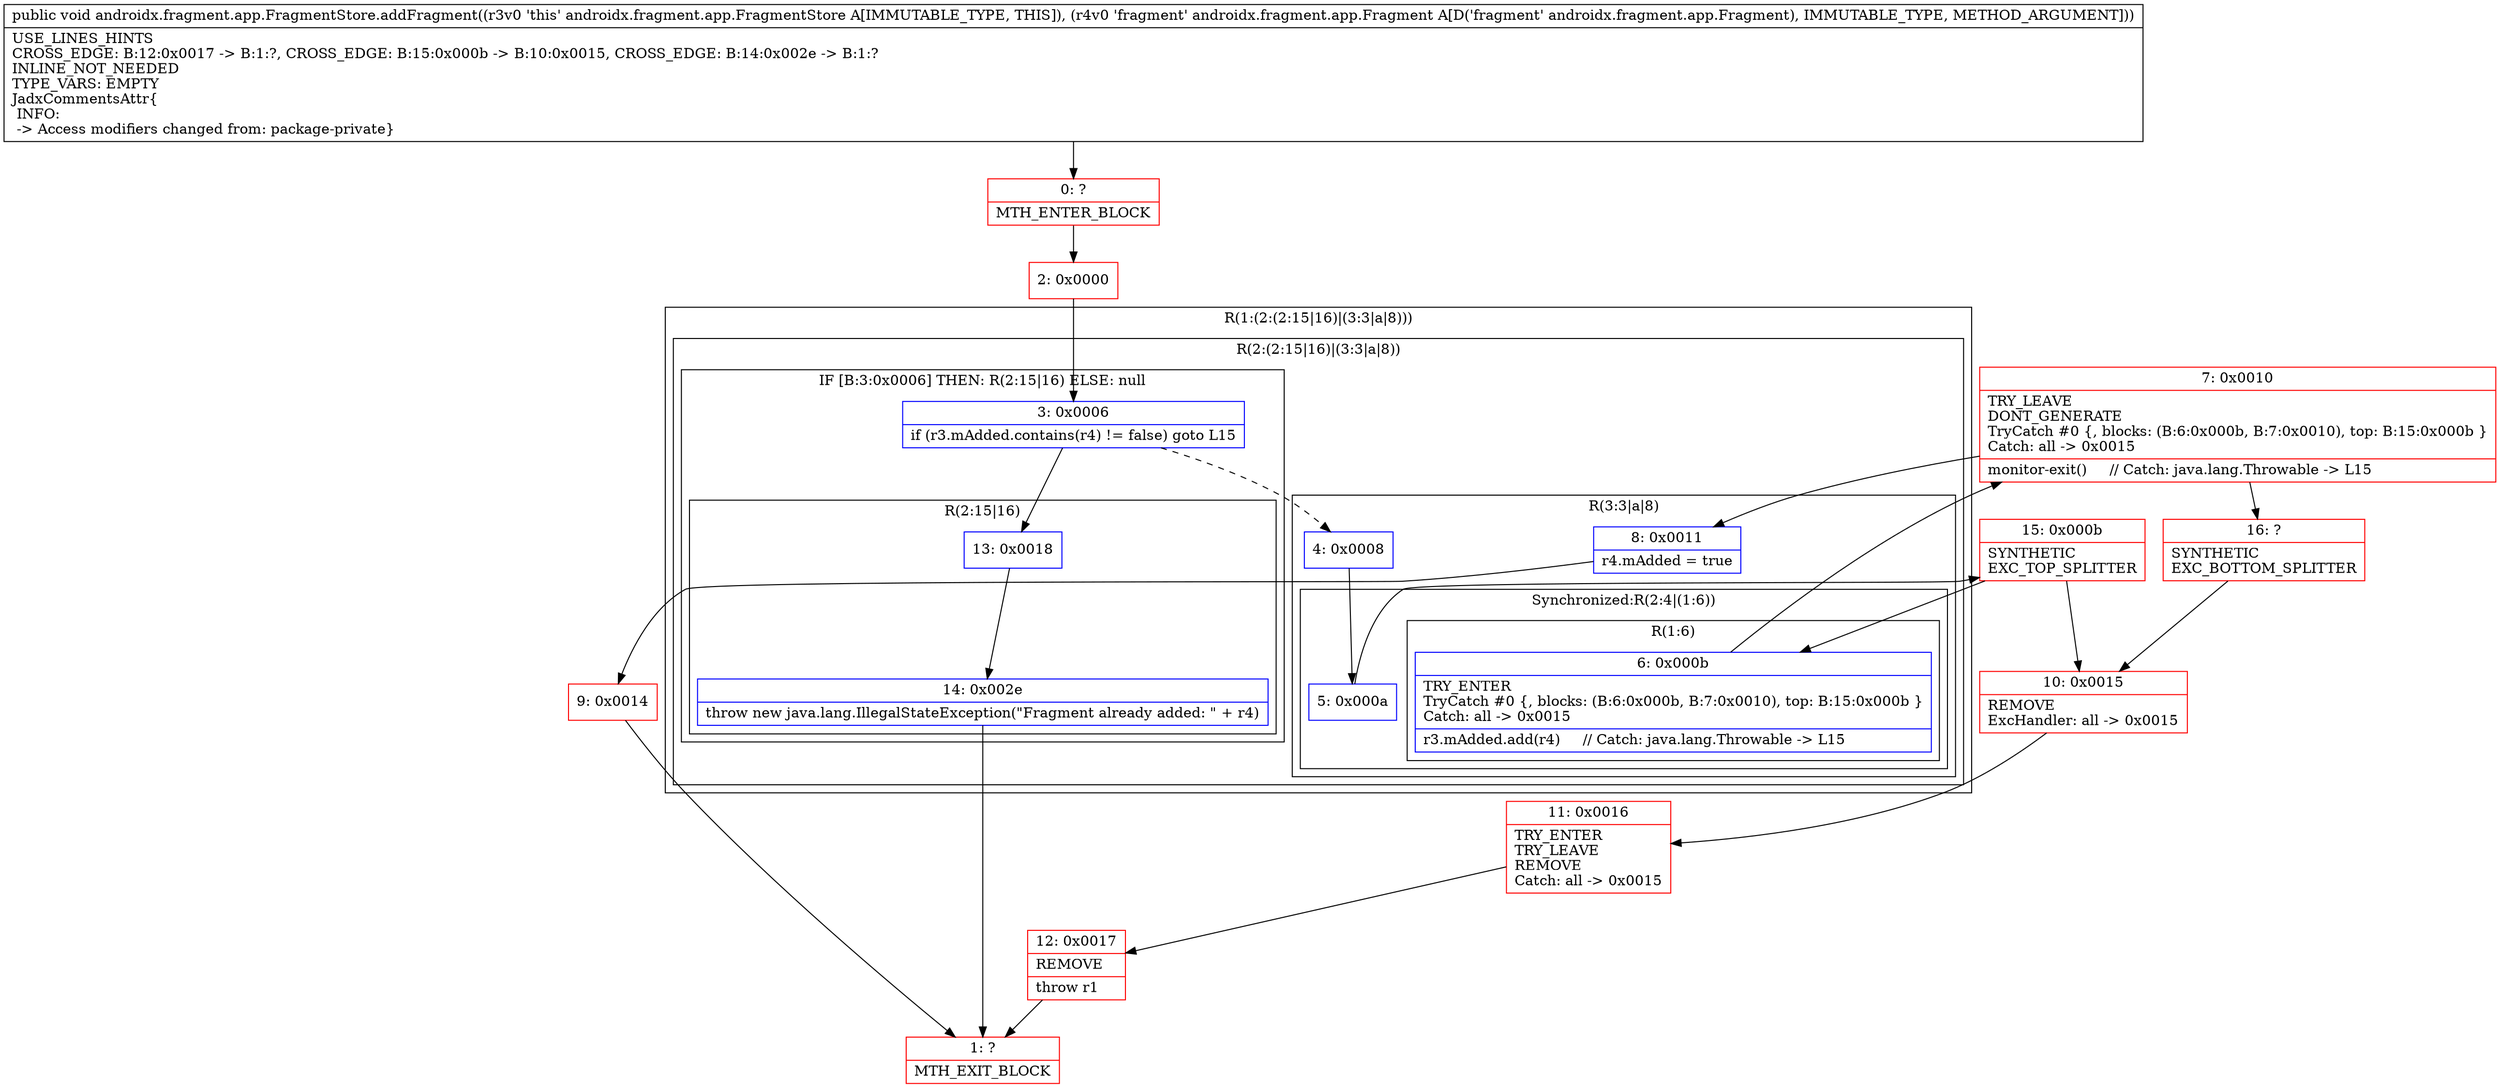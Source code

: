digraph "CFG forandroidx.fragment.app.FragmentStore.addFragment(Landroidx\/fragment\/app\/Fragment;)V" {
subgraph cluster_Region_2131850418 {
label = "R(1:(2:(2:15|16)|(3:3|a|8)))";
node [shape=record,color=blue];
subgraph cluster_Region_1628270761 {
label = "R(2:(2:15|16)|(3:3|a|8))";
node [shape=record,color=blue];
subgraph cluster_IfRegion_1392162582 {
label = "IF [B:3:0x0006] THEN: R(2:15|16) ELSE: null";
node [shape=record,color=blue];
Node_3 [shape=record,label="{3\:\ 0x0006|if (r3.mAdded.contains(r4) != false) goto L15\l}"];
subgraph cluster_Region_80519901 {
label = "R(2:15|16)";
node [shape=record,color=blue];
Node_13 [shape=record,label="{13\:\ 0x0018}"];
Node_14 [shape=record,label="{14\:\ 0x002e|throw new java.lang.IllegalStateException(\"Fragment already added: \" + r4)\l}"];
}
}
subgraph cluster_Region_1888285202 {
label = "R(3:3|a|8)";
node [shape=record,color=blue];
Node_4 [shape=record,label="{4\:\ 0x0008}"];
subgraph cluster_SynchronizedRegion_2056150162 {
label = "Synchronized:R(2:4|(1:6))";
node [shape=record,color=blue];
Node_5 [shape=record,label="{5\:\ 0x000a}"];
subgraph cluster_Region_2102073042 {
label = "R(1:6)";
node [shape=record,color=blue];
Node_6 [shape=record,label="{6\:\ 0x000b|TRY_ENTER\lTryCatch #0 \{, blocks: (B:6:0x000b, B:7:0x0010), top: B:15:0x000b \}\lCatch: all \-\> 0x0015\l|r3.mAdded.add(r4)     \/\/ Catch: java.lang.Throwable \-\> L15\l}"];
}
}
Node_8 [shape=record,label="{8\:\ 0x0011|r4.mAdded = true\l}"];
}
}
}
Node_0 [shape=record,color=red,label="{0\:\ ?|MTH_ENTER_BLOCK\l}"];
Node_2 [shape=record,color=red,label="{2\:\ 0x0000}"];
Node_15 [shape=record,color=red,label="{15\:\ 0x000b|SYNTHETIC\lEXC_TOP_SPLITTER\l}"];
Node_7 [shape=record,color=red,label="{7\:\ 0x0010|TRY_LEAVE\lDONT_GENERATE\lTryCatch #0 \{, blocks: (B:6:0x000b, B:7:0x0010), top: B:15:0x000b \}\lCatch: all \-\> 0x0015\l|monitor\-exit()     \/\/ Catch: java.lang.Throwable \-\> L15\l}"];
Node_9 [shape=record,color=red,label="{9\:\ 0x0014}"];
Node_1 [shape=record,color=red,label="{1\:\ ?|MTH_EXIT_BLOCK\l}"];
Node_16 [shape=record,color=red,label="{16\:\ ?|SYNTHETIC\lEXC_BOTTOM_SPLITTER\l}"];
Node_10 [shape=record,color=red,label="{10\:\ 0x0015|REMOVE\lExcHandler: all \-\> 0x0015\l}"];
Node_11 [shape=record,color=red,label="{11\:\ 0x0016|TRY_ENTER\lTRY_LEAVE\lREMOVE\lCatch: all \-\> 0x0015\l}"];
Node_12 [shape=record,color=red,label="{12\:\ 0x0017|REMOVE\l|throw r1\l}"];
MethodNode[shape=record,label="{public void androidx.fragment.app.FragmentStore.addFragment((r3v0 'this' androidx.fragment.app.FragmentStore A[IMMUTABLE_TYPE, THIS]), (r4v0 'fragment' androidx.fragment.app.Fragment A[D('fragment' androidx.fragment.app.Fragment), IMMUTABLE_TYPE, METHOD_ARGUMENT]))  | USE_LINES_HINTS\lCROSS_EDGE: B:12:0x0017 \-\> B:1:?, CROSS_EDGE: B:15:0x000b \-\> B:10:0x0015, CROSS_EDGE: B:14:0x002e \-\> B:1:?\lINLINE_NOT_NEEDED\lTYPE_VARS: EMPTY\lJadxCommentsAttr\{\l INFO: \l \-\> Access modifiers changed from: package\-private\}\l}"];
MethodNode -> Node_0;Node_3 -> Node_4[style=dashed];
Node_3 -> Node_13;
Node_13 -> Node_14;
Node_14 -> Node_1;
Node_4 -> Node_5;
Node_5 -> Node_15;
Node_6 -> Node_7;
Node_8 -> Node_9;
Node_0 -> Node_2;
Node_2 -> Node_3;
Node_15 -> Node_6;
Node_15 -> Node_10;
Node_7 -> Node_8;
Node_7 -> Node_16;
Node_9 -> Node_1;
Node_16 -> Node_10;
Node_10 -> Node_11;
Node_11 -> Node_12;
Node_12 -> Node_1;
}

